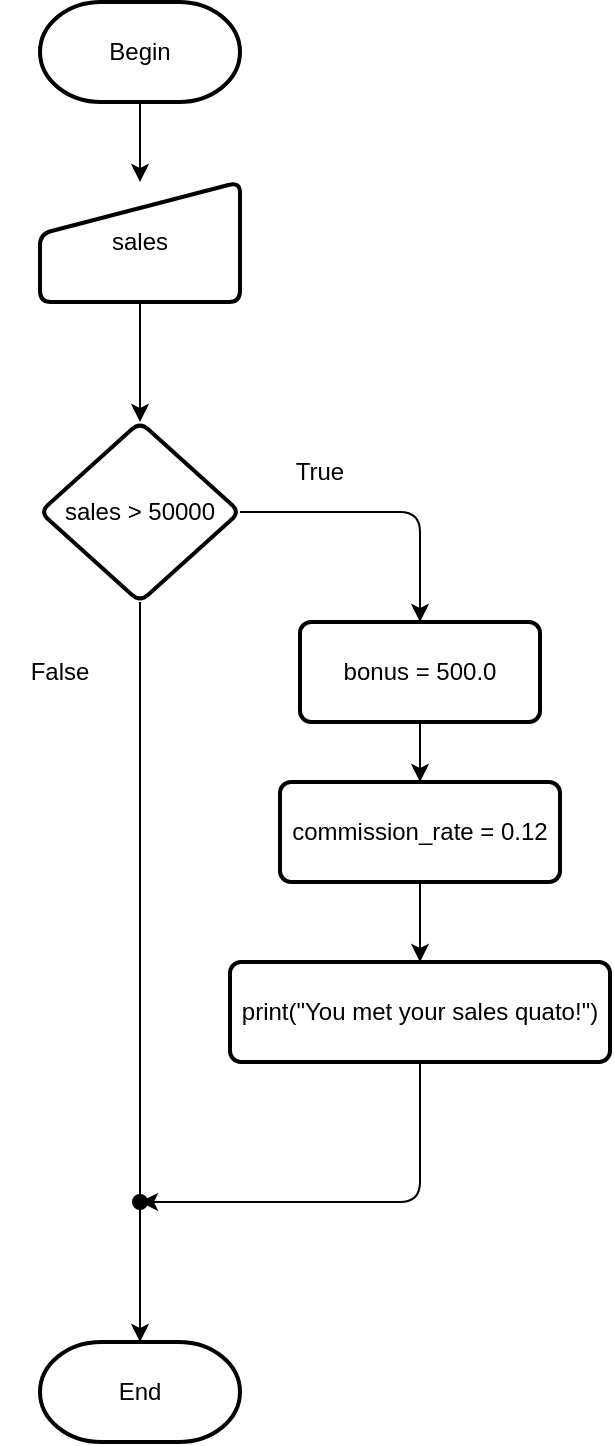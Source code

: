 <mxfile>
    <diagram id="SbG8eAz0MDr6-0xAHqR8" name="Page-1">
        <mxGraphModel dx="835" dy="617" grid="1" gridSize="10" guides="1" tooltips="1" connect="1" arrows="1" fold="1" page="1" pageScale="1" pageWidth="850" pageHeight="1100" math="0" shadow="0">
            <root>
                <mxCell id="0"/>
                <mxCell id="1" parent="0"/>
                <mxCell id="4" value="" style="edgeStyle=none;html=1;" edge="1" parent="1" source="2" target="3">
                    <mxGeometry relative="1" as="geometry"/>
                </mxCell>
                <mxCell id="2" value="Begin" style="strokeWidth=2;html=1;shape=mxgraph.flowchart.terminator;whiteSpace=wrap;" vertex="1" parent="1">
                    <mxGeometry x="370" y="190" width="100" height="50" as="geometry"/>
                </mxCell>
                <mxCell id="6" value="" style="edgeStyle=none;html=1;" edge="1" parent="1" source="3" target="5">
                    <mxGeometry relative="1" as="geometry"/>
                </mxCell>
                <mxCell id="3" value="sales" style="html=1;strokeWidth=2;shape=manualInput;whiteSpace=wrap;rounded=1;size=26;arcSize=11;" vertex="1" parent="1">
                    <mxGeometry x="370" y="280" width="100" height="60" as="geometry"/>
                </mxCell>
                <mxCell id="8" value="" style="edgeStyle=none;html=1;" edge="1" parent="1" source="5" target="7">
                    <mxGeometry relative="1" as="geometry">
                        <Array as="points">
                            <mxPoint x="560" y="445"/>
                        </Array>
                    </mxGeometry>
                </mxCell>
                <mxCell id="14" value="" style="edgeStyle=none;html=1;entryX=0.5;entryY=0;entryDx=0;entryDy=0;entryPerimeter=0;startArrow=none;" edge="1" parent="1" source="16" target="15">
                    <mxGeometry relative="1" as="geometry">
                        <mxPoint x="420" y="585" as="targetPoint"/>
                    </mxGeometry>
                </mxCell>
                <mxCell id="5" value="sales &amp;gt; 50000" style="rhombus;whiteSpace=wrap;html=1;strokeWidth=2;rounded=1;arcSize=11;" vertex="1" parent="1">
                    <mxGeometry x="370" y="400" width="100" height="90" as="geometry"/>
                </mxCell>
                <mxCell id="10" value="" style="edgeStyle=none;html=1;" edge="1" parent="1" source="7" target="9">
                    <mxGeometry relative="1" as="geometry"/>
                </mxCell>
                <mxCell id="7" value="bonus = 500.0" style="whiteSpace=wrap;html=1;strokeWidth=2;rounded=1;arcSize=11;" vertex="1" parent="1">
                    <mxGeometry x="500" y="500" width="120" height="50" as="geometry"/>
                </mxCell>
                <mxCell id="12" value="" style="edgeStyle=none;html=1;" edge="1" parent="1" source="9" target="11">
                    <mxGeometry relative="1" as="geometry"/>
                </mxCell>
                <mxCell id="9" value="commission_rate = 0.12" style="whiteSpace=wrap;html=1;strokeWidth=2;rounded=1;arcSize=11;" vertex="1" parent="1">
                    <mxGeometry x="490" y="580" width="140" height="50" as="geometry"/>
                </mxCell>
                <mxCell id="17" value="" style="edgeStyle=none;html=1;" edge="1" parent="1" source="11" target="16">
                    <mxGeometry relative="1" as="geometry">
                        <Array as="points">
                            <mxPoint x="560" y="790"/>
                        </Array>
                    </mxGeometry>
                </mxCell>
                <mxCell id="11" value="print(&quot;You met your sales quato!&quot;)" style="whiteSpace=wrap;html=1;strokeWidth=2;rounded=1;arcSize=11;" vertex="1" parent="1">
                    <mxGeometry x="465" y="670" width="190" height="50" as="geometry"/>
                </mxCell>
                <mxCell id="15" value="End" style="strokeWidth=2;html=1;shape=mxgraph.flowchart.terminator;whiteSpace=wrap;" vertex="1" parent="1">
                    <mxGeometry x="370" y="860" width="100" height="50" as="geometry"/>
                </mxCell>
                <mxCell id="16" value="" style="shape=waypoint;sketch=0;size=6;pointerEvents=1;points=[];fillColor=default;resizable=0;rotatable=0;perimeter=centerPerimeter;snapToPoint=1;strokeWidth=2;rounded=1;arcSize=11;" vertex="1" parent="1">
                    <mxGeometry x="400" y="770" width="40" height="40" as="geometry"/>
                </mxCell>
                <mxCell id="18" value="" style="edgeStyle=none;html=1;entryDx=0;entryDy=0;entryPerimeter=0;endArrow=none;" edge="1" parent="1" source="5" target="16">
                    <mxGeometry relative="1" as="geometry">
                        <mxPoint x="420" y="490" as="sourcePoint"/>
                        <mxPoint x="420" y="860" as="targetPoint"/>
                    </mxGeometry>
                </mxCell>
                <mxCell id="19" value="False" style="text;html=1;strokeColor=none;fillColor=none;align=center;verticalAlign=middle;whiteSpace=wrap;rounded=0;" vertex="1" parent="1">
                    <mxGeometry x="350" y="510" width="60" height="30" as="geometry"/>
                </mxCell>
                <mxCell id="20" value="True" style="text;html=1;strokeColor=none;fillColor=none;align=center;verticalAlign=middle;whiteSpace=wrap;rounded=0;" vertex="1" parent="1">
                    <mxGeometry x="480" y="410" width="60" height="30" as="geometry"/>
                </mxCell>
            </root>
        </mxGraphModel>
    </diagram>
</mxfile>